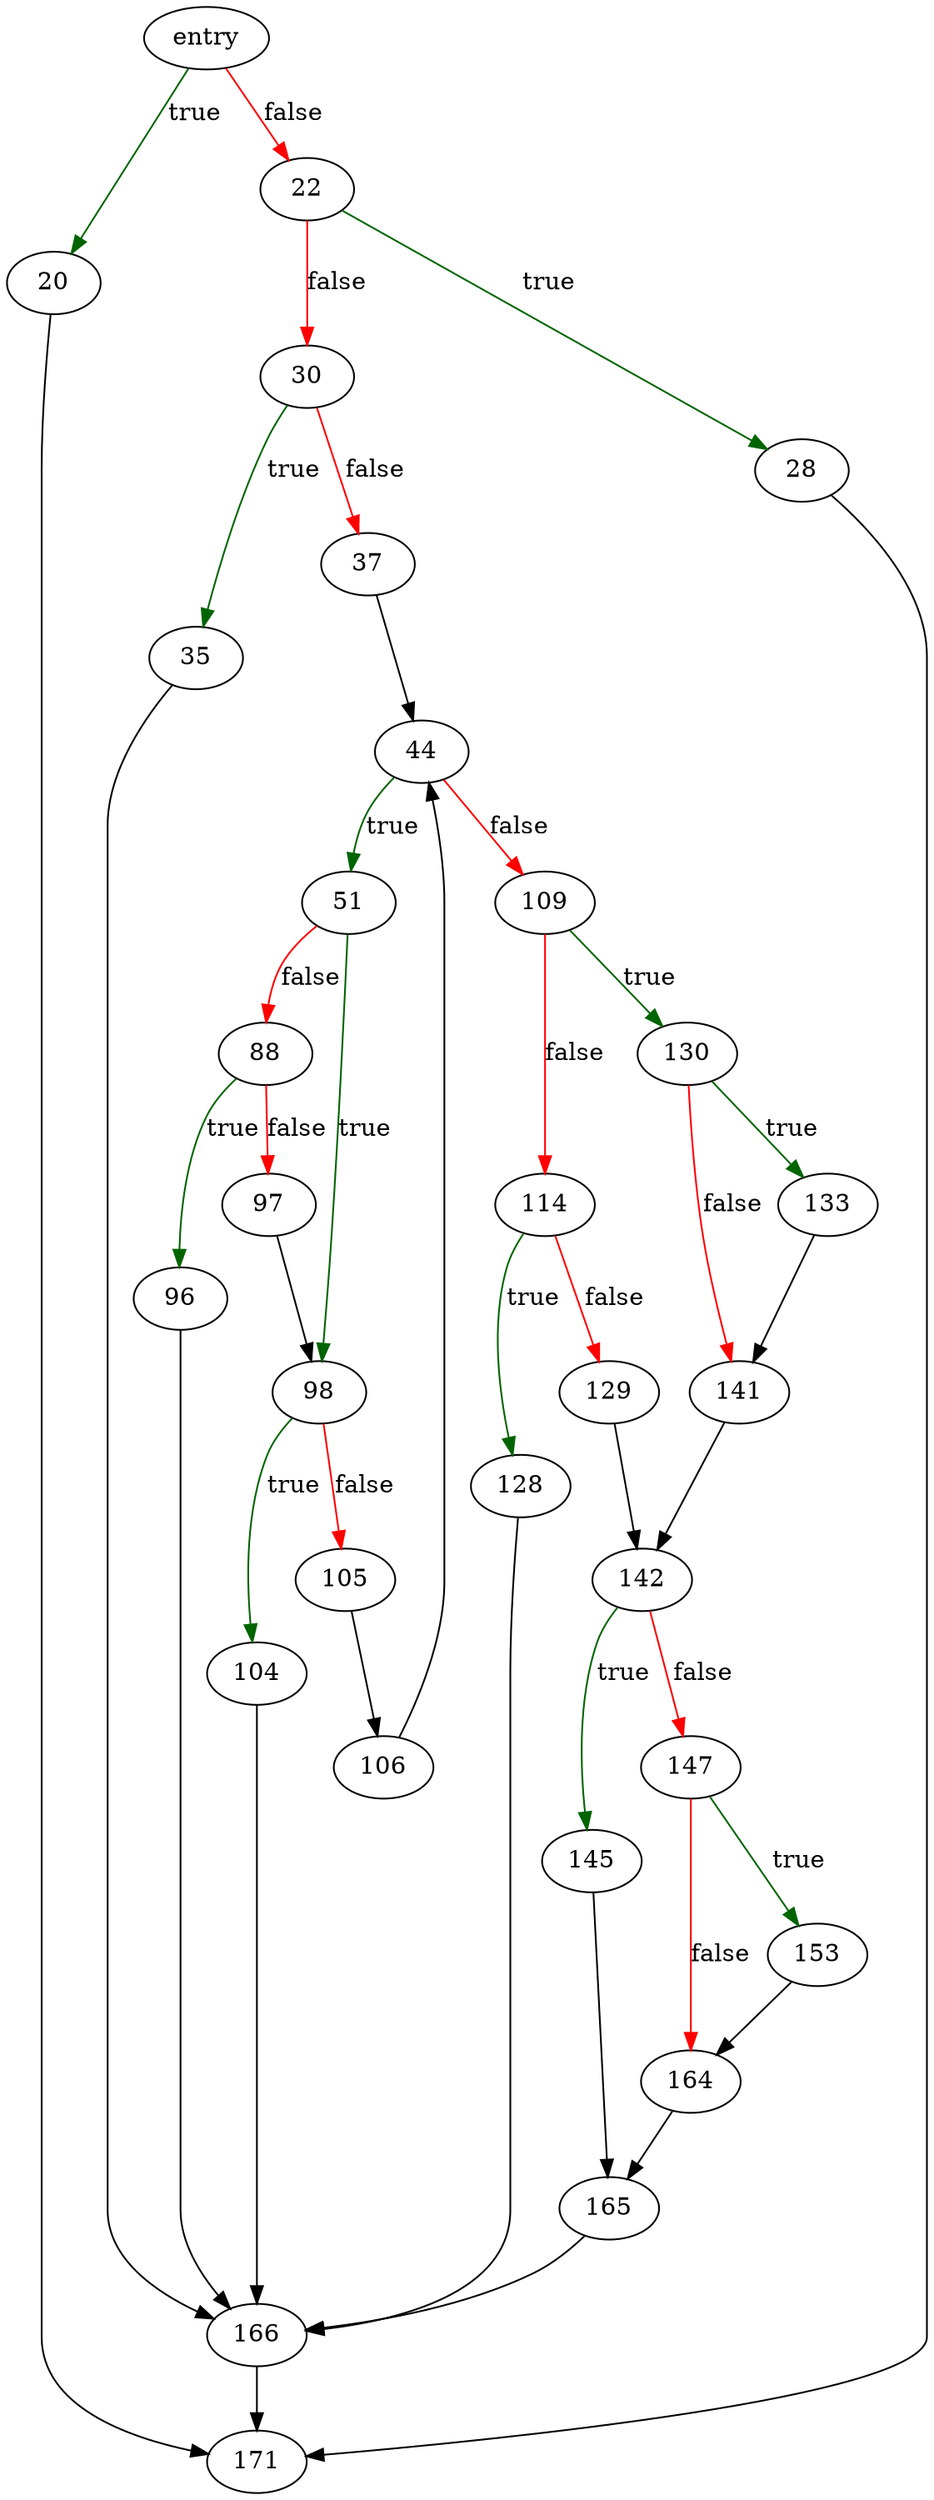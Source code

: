 digraph "clearDatabasePage" {
	// Node definitions.
	4 [label=entry];
	20;
	22;
	28;
	30;
	35;
	37;
	44;
	51;
	88;
	96;
	97;
	98;
	104;
	105;
	106;
	109;
	114;
	128;
	129;
	130;
	133;
	141;
	142;
	145;
	147;
	153;
	164;
	165;
	166;
	171;

	// Edge definitions.
	4 -> 20 [
		color=darkgreen
		label=true
	];
	4 -> 22 [
		color=red
		label=false
	];
	20 -> 171;
	22 -> 28 [
		color=darkgreen
		label=true
	];
	22 -> 30 [
		color=red
		label=false
	];
	28 -> 171;
	30 -> 35 [
		color=darkgreen
		label=true
	];
	30 -> 37 [
		color=red
		label=false
	];
	35 -> 166;
	37 -> 44;
	44 -> 51 [
		color=darkgreen
		label=true
	];
	44 -> 109 [
		color=red
		label=false
	];
	51 -> 88 [
		color=red
		label=false
	];
	51 -> 98 [
		color=darkgreen
		label=true
	];
	88 -> 96 [
		color=darkgreen
		label=true
	];
	88 -> 97 [
		color=red
		label=false
	];
	96 -> 166;
	97 -> 98;
	98 -> 104 [
		color=darkgreen
		label=true
	];
	98 -> 105 [
		color=red
		label=false
	];
	104 -> 166;
	105 -> 106;
	106 -> 44;
	109 -> 114 [
		color=red
		label=false
	];
	109 -> 130 [
		color=darkgreen
		label=true
	];
	114 -> 128 [
		color=darkgreen
		label=true
	];
	114 -> 129 [
		color=red
		label=false
	];
	128 -> 166;
	129 -> 142;
	130 -> 133 [
		color=darkgreen
		label=true
	];
	130 -> 141 [
		color=red
		label=false
	];
	133 -> 141;
	141 -> 142;
	142 -> 145 [
		color=darkgreen
		label=true
	];
	142 -> 147 [
		color=red
		label=false
	];
	145 -> 165;
	147 -> 153 [
		color=darkgreen
		label=true
	];
	147 -> 164 [
		color=red
		label=false
	];
	153 -> 164;
	164 -> 165;
	165 -> 166;
	166 -> 171;
}